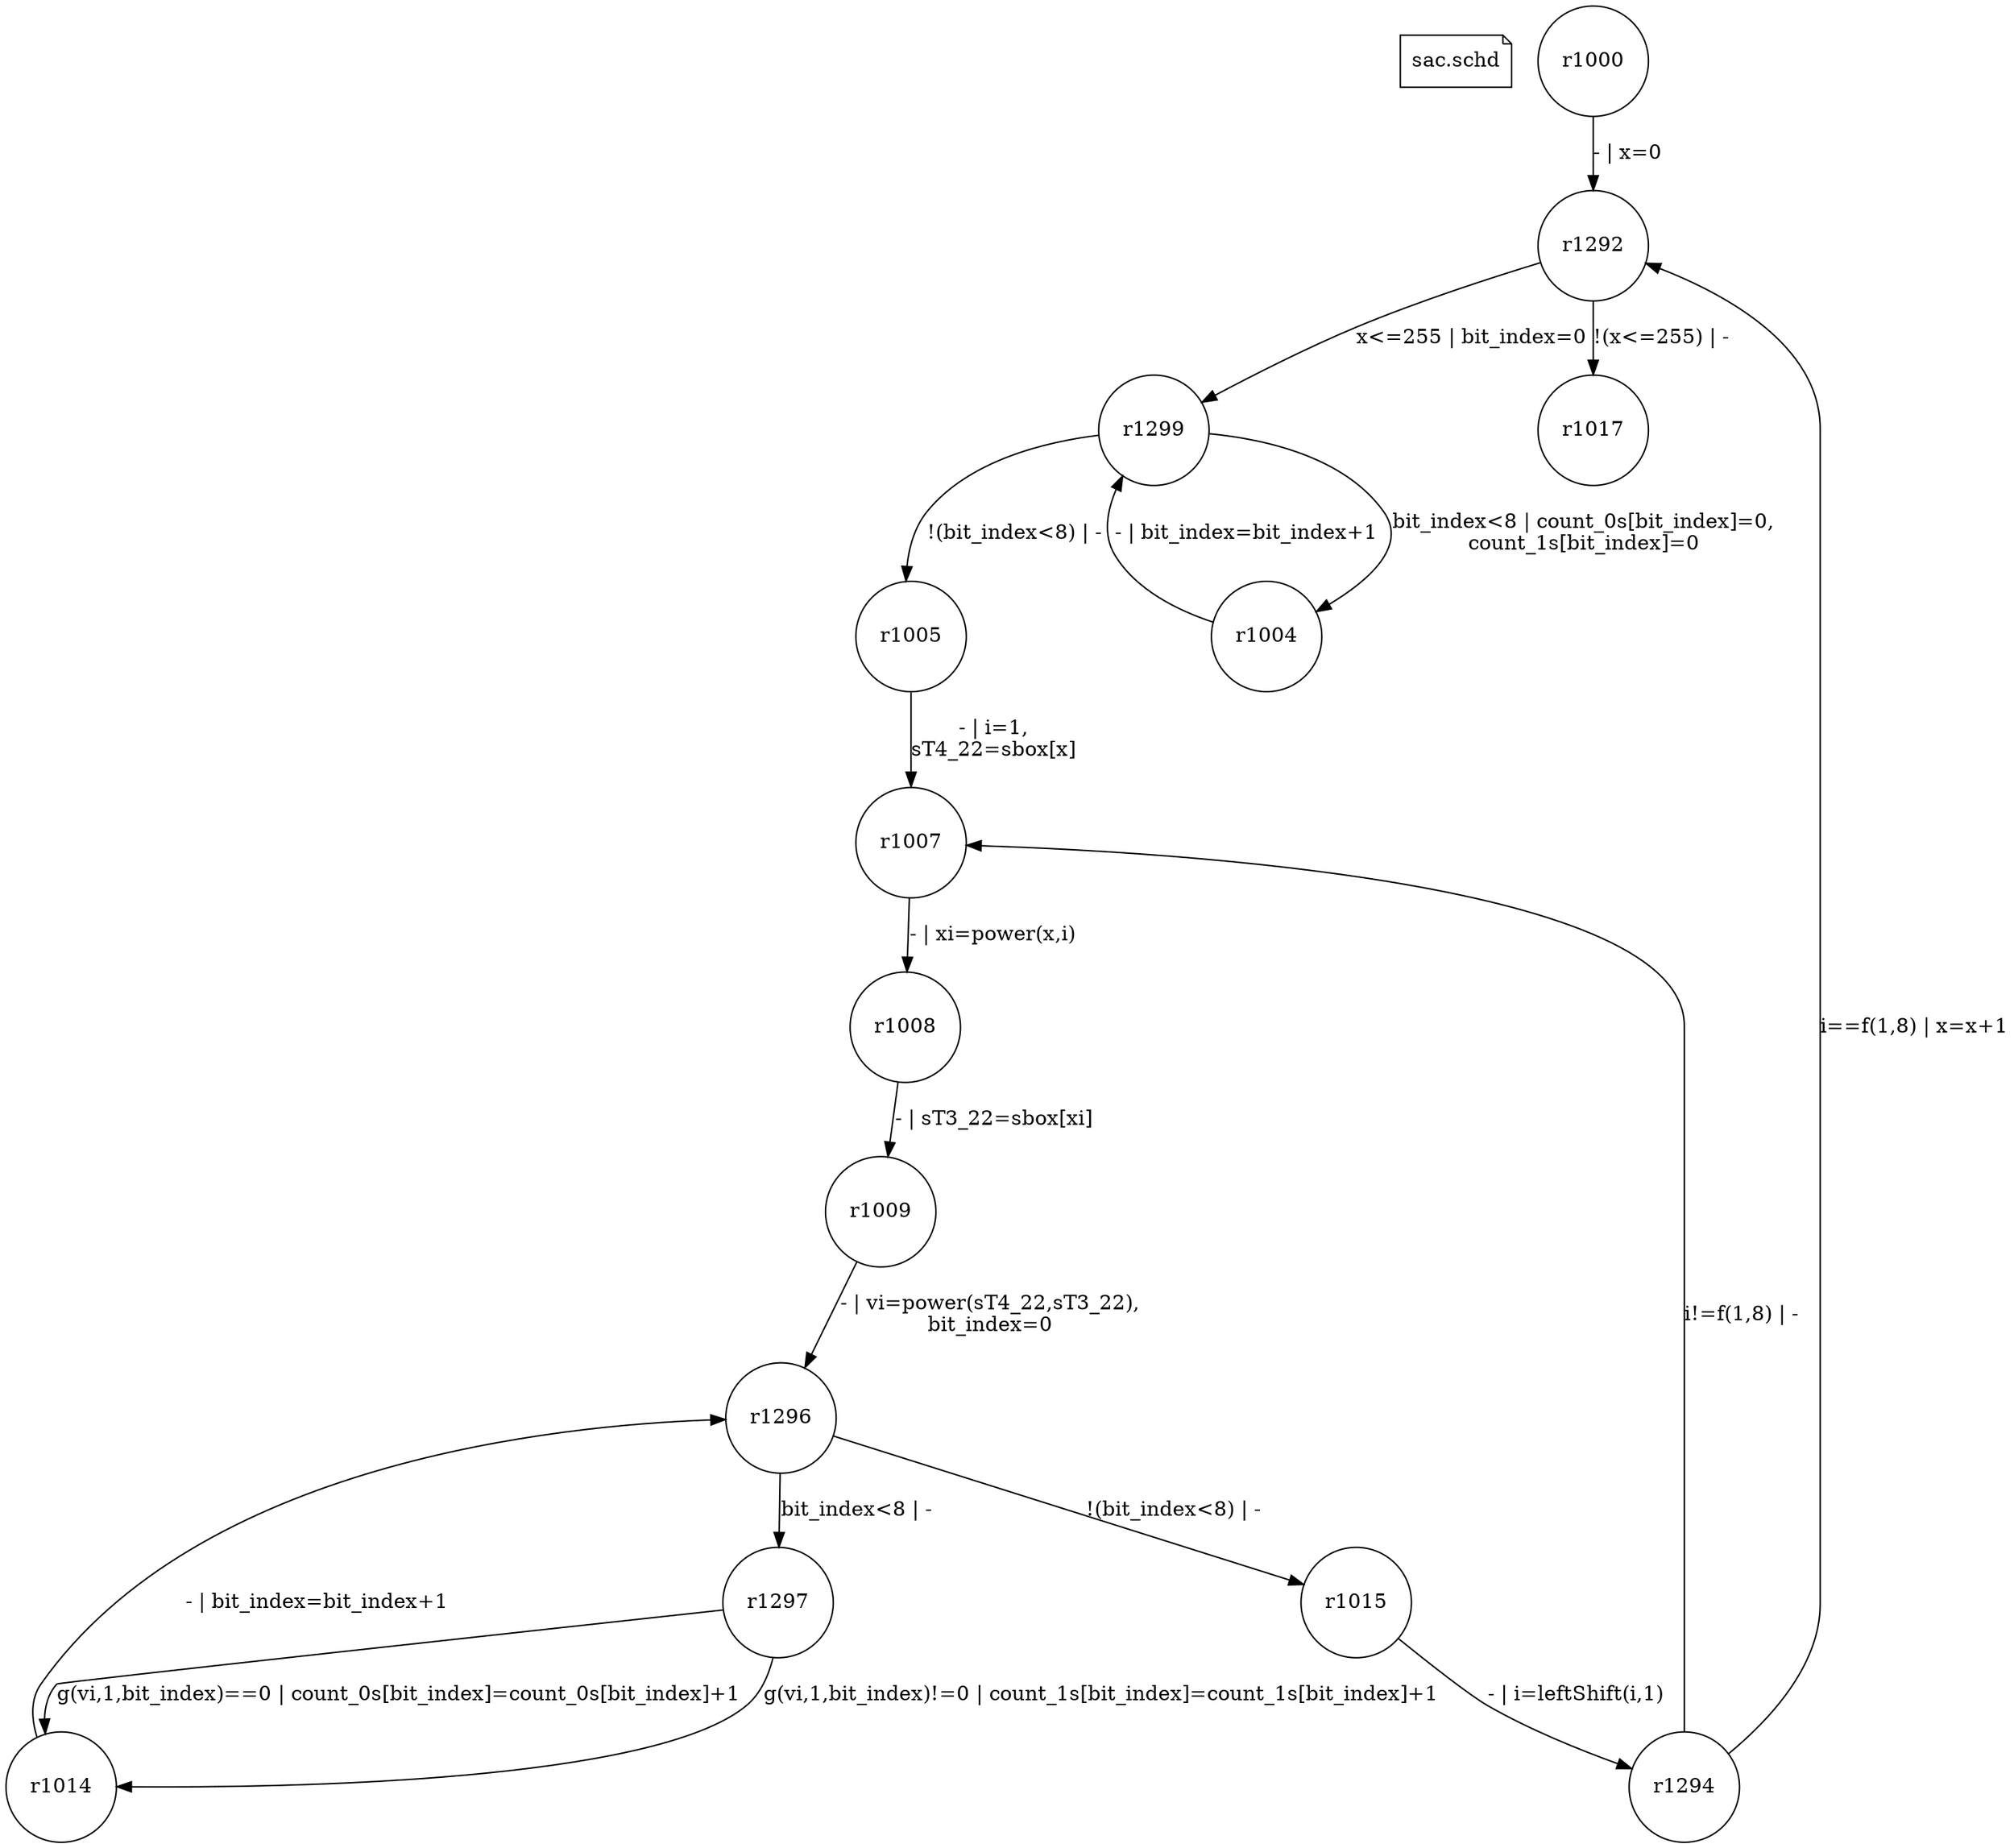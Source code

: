 digraph fsmdIndot {

"sac.schd" [shape=note];
r1000 [shape=circle];
r1292 [shape=circle];
r1000 -> r1292 [label="- | x=0"];
r1292 [shape=circle];
r1299 [shape=circle];
r1292 -> r1299 [label="x<=255 | bit_index=0"];
r1017 [shape=circle];
r1292 -> r1017 [label="!(x<=255) | -"];
r1299 [shape=circle];
r1004 [shape=circle];
r1299 -> r1004 [label="bit_index<8 | count_0s[bit_index]=0,\ncount_1s[bit_index]=0"];
r1005 [shape=circle];
r1299 -> r1005 [label="!(bit_index<8) | -"];
r1004 [shape=circle];
r1299 [shape=circle];
r1004 -> r1299 [label="- | bit_index=bit_index+1"];
r1005 [shape=circle];
r1007 [shape=circle];
r1005 -> r1007 [label="- | i=1,\nsT4_22=sbox[x]"];
r1007 [shape=circle];
r1008 [shape=circle];
r1007 -> r1008 [label="- | xi=power(x,i)"];
r1008 [shape=circle];
r1009 [shape=circle];
r1008 -> r1009 [label="- | sT3_22=sbox[xi]"];
r1009 [shape=circle];
r1296 [shape=circle];
r1009 -> r1296 [label="- | vi=power(sT4_22,sT3_22),\nbit_index=0"];
r1296 [shape=circle];
r1297 [shape=circle];
r1296 -> r1297 [label="bit_index<8 | -"];
r1015 [shape=circle];
r1296 -> r1015 [label="!(bit_index<8) | -"];
r1297 [shape=circle];
r1014 [shape=circle];
r1297 -> r1014 [label="g(vi,1,bit_index)!=0 | count_1s[bit_index]=count_1s[bit_index]+1"];
r1014 [shape=circle];
r1297 -> r1014 [label="g(vi,1,bit_index)==0 | count_0s[bit_index]=count_0s[bit_index]+1"];
r1014 [shape=circle];
r1296 [shape=circle];
r1014 -> r1296 [label="- | bit_index=bit_index+1"];
r1015 [shape=circle];
r1294 [shape=circle];
r1015 -> r1294 [label="- | i=leftShift(i,1)"];
r1294 [shape=circle];
r1007 [shape=circle];
r1294 -> r1007 [label="i!=f(1,8) | -"];
r1292 [shape=circle];
r1294 -> r1292 [label="i==f(1,8) | x=x+1"];

}
